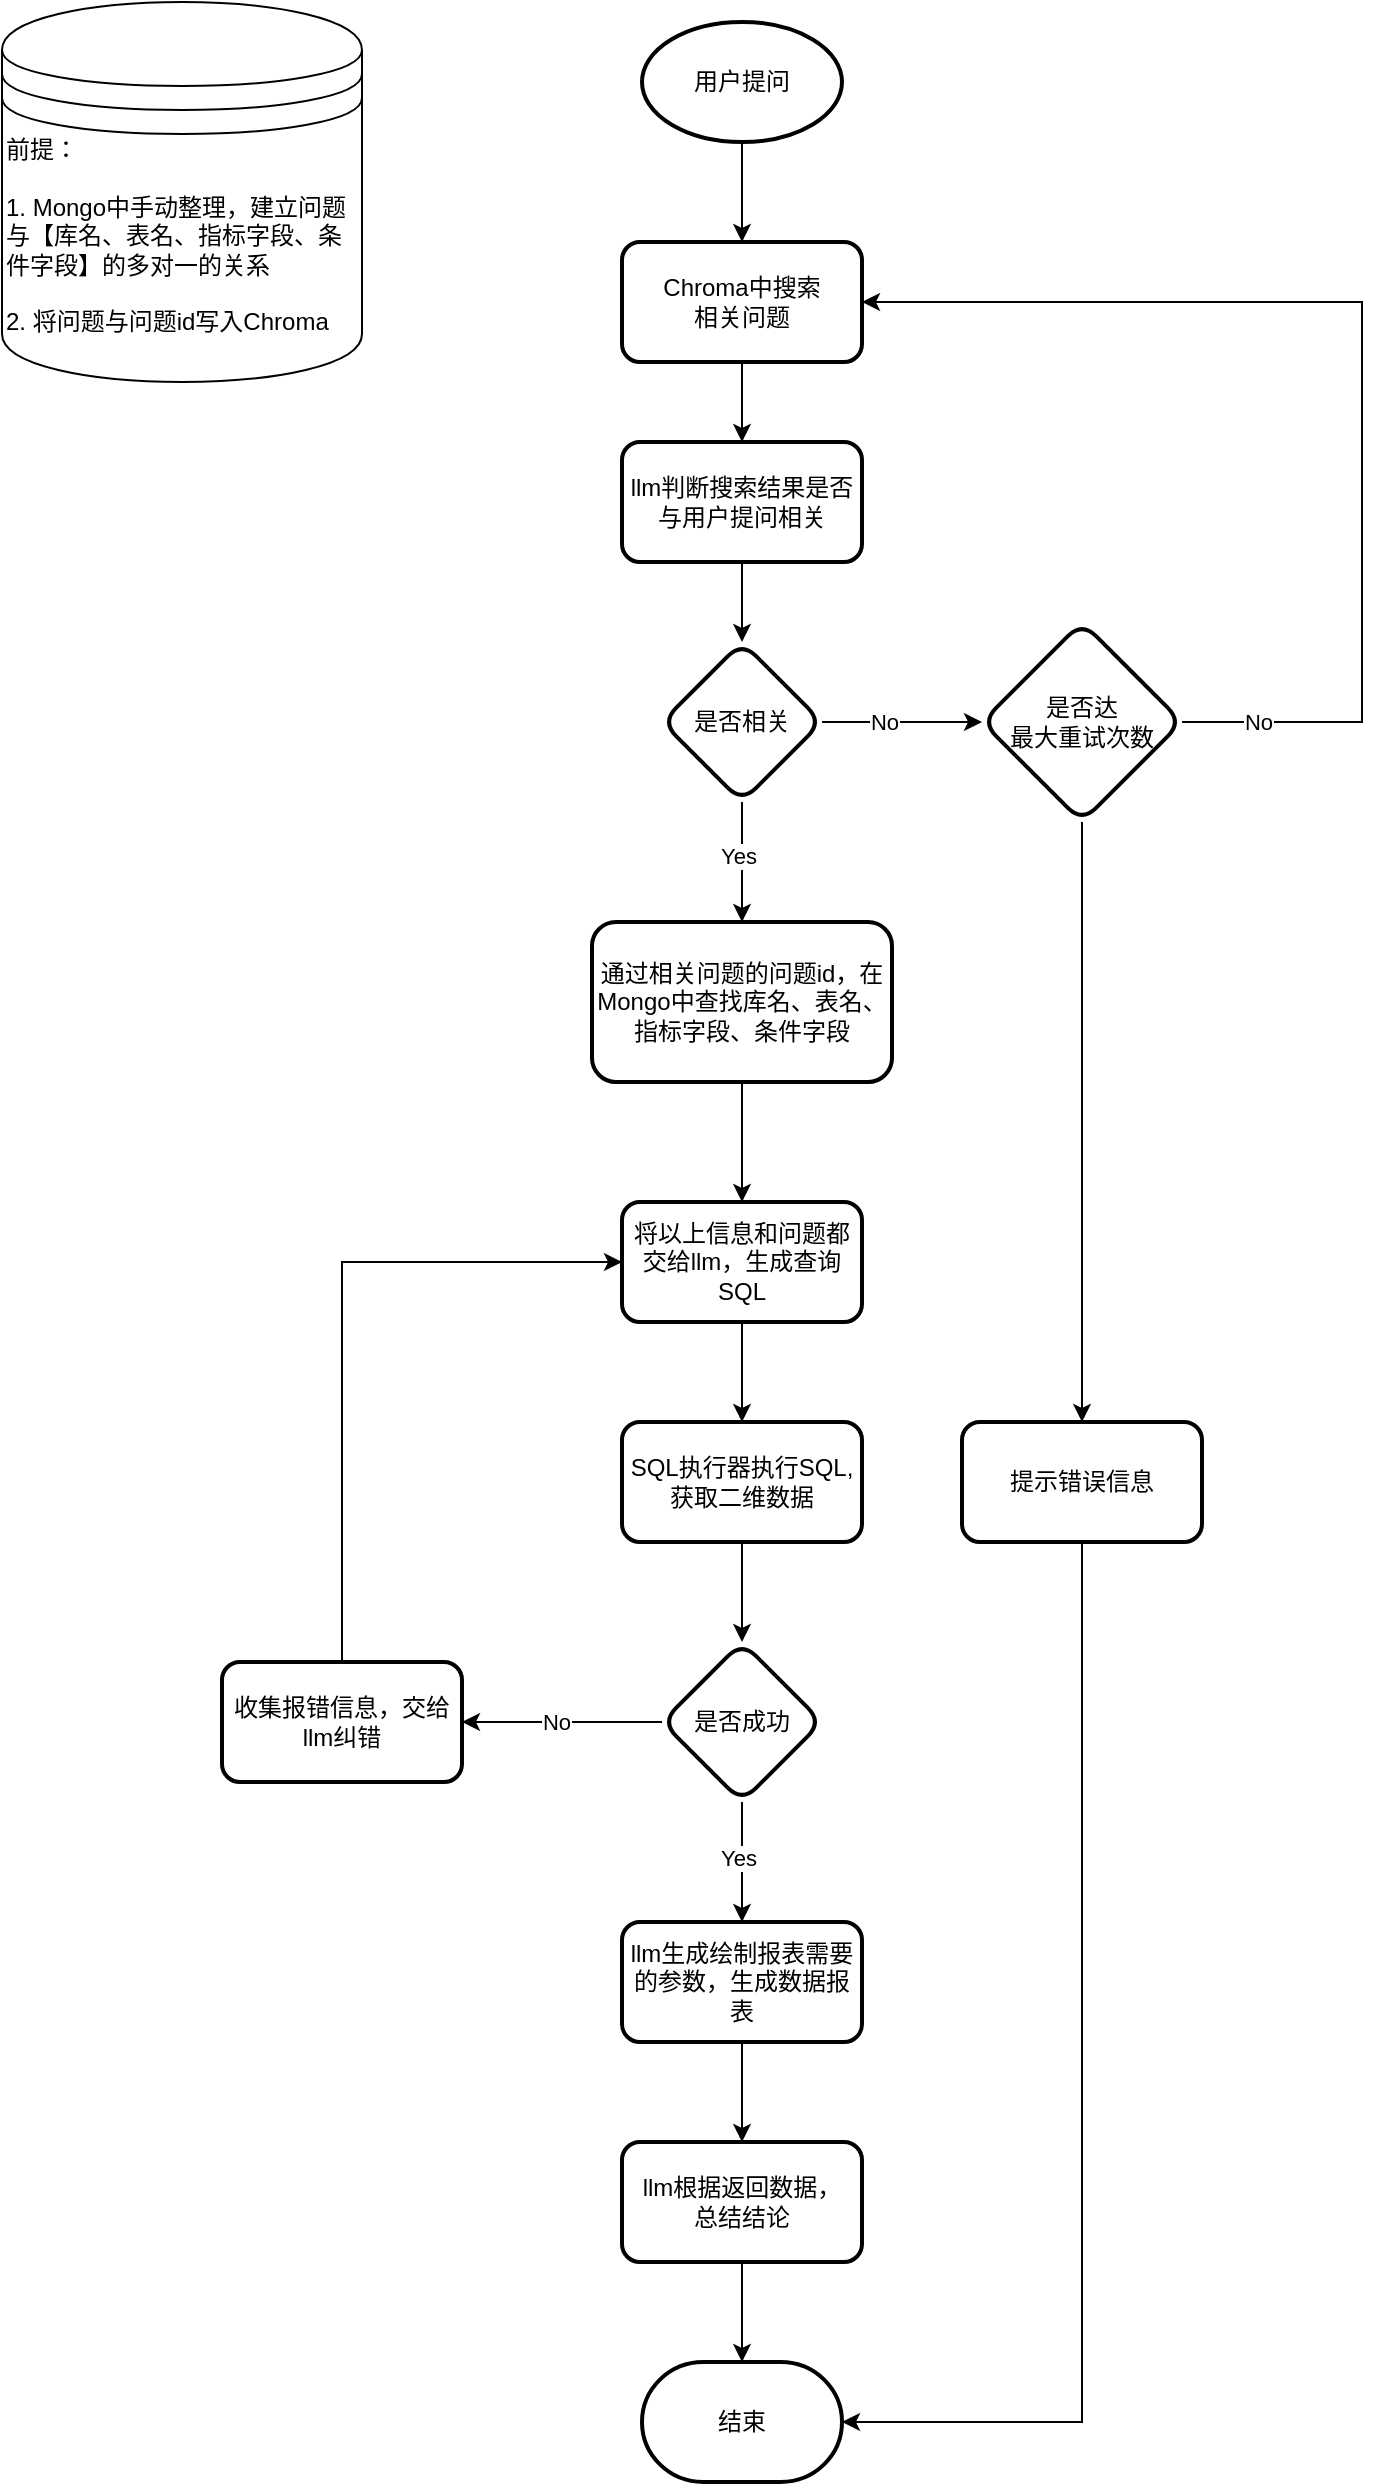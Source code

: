 <mxfile version="24.4.7" type="github">
  <diagram id="C5RBs43oDa-KdzZeNtuy" name="Page-1">
    <mxGraphModel dx="1434" dy="761" grid="1" gridSize="10" guides="1" tooltips="1" connect="1" arrows="1" fold="1" page="1" pageScale="1" pageWidth="827" pageHeight="1169" math="0" shadow="0">
      <root>
        <mxCell id="WIyWlLk6GJQsqaUBKTNV-0" />
        <mxCell id="WIyWlLk6GJQsqaUBKTNV-1" parent="WIyWlLk6GJQsqaUBKTNV-0" />
        <mxCell id="xho7sPnH5Ay0xjF2sGZU-0" value="&lt;div&gt;前提：&lt;/div&gt;&lt;div&gt;&lt;br&gt;&lt;/div&gt;1. Mongo中手动整理，建立问题与【库名、表名、指标字段、条件字段】的多对一的关系&lt;div&gt;&lt;br&gt;&lt;div&gt;2. 将问题与问题id写入Chroma&lt;/div&gt;&lt;/div&gt;" style="shape=datastore;whiteSpace=wrap;html=1;align=left;verticalAlign=top;" vertex="1" parent="WIyWlLk6GJQsqaUBKTNV-1">
          <mxGeometry x="20" y="20" width="180" height="190" as="geometry" />
        </mxCell>
        <mxCell id="xho7sPnH5Ay0xjF2sGZU-3" value="" style="edgeStyle=orthogonalEdgeStyle;rounded=0;orthogonalLoop=1;jettySize=auto;html=1;" edge="1" parent="WIyWlLk6GJQsqaUBKTNV-1" source="xho7sPnH5Ay0xjF2sGZU-1" target="xho7sPnH5Ay0xjF2sGZU-2">
          <mxGeometry relative="1" as="geometry" />
        </mxCell>
        <mxCell id="xho7sPnH5Ay0xjF2sGZU-1" value="用户提问" style="strokeWidth=2;html=1;shape=mxgraph.flowchart.start_1;whiteSpace=wrap;" vertex="1" parent="WIyWlLk6GJQsqaUBKTNV-1">
          <mxGeometry x="340" y="30" width="100" height="60" as="geometry" />
        </mxCell>
        <mxCell id="xho7sPnH5Ay0xjF2sGZU-7" value="" style="edgeStyle=orthogonalEdgeStyle;rounded=0;orthogonalLoop=1;jettySize=auto;html=1;" edge="1" parent="WIyWlLk6GJQsqaUBKTNV-1" source="xho7sPnH5Ay0xjF2sGZU-2" target="xho7sPnH5Ay0xjF2sGZU-6">
          <mxGeometry relative="1" as="geometry" />
        </mxCell>
        <mxCell id="xho7sPnH5Ay0xjF2sGZU-2" value="Chroma中搜索&lt;div&gt;相关问题&lt;/div&gt;" style="rounded=1;whiteSpace=wrap;html=1;strokeWidth=2;" vertex="1" parent="WIyWlLk6GJQsqaUBKTNV-1">
          <mxGeometry x="330" y="140" width="120" height="60" as="geometry" />
        </mxCell>
        <mxCell id="xho7sPnH5Ay0xjF2sGZU-10" value="" style="edgeStyle=orthogonalEdgeStyle;rounded=0;orthogonalLoop=1;jettySize=auto;html=1;" edge="1" parent="WIyWlLk6GJQsqaUBKTNV-1" source="xho7sPnH5Ay0xjF2sGZU-4" target="xho7sPnH5Ay0xjF2sGZU-9">
          <mxGeometry relative="1" as="geometry" />
        </mxCell>
        <mxCell id="xho7sPnH5Ay0xjF2sGZU-11" value="Yes" style="edgeLabel;html=1;align=center;verticalAlign=middle;resizable=0;points=[];" vertex="1" connectable="0" parent="xho7sPnH5Ay0xjF2sGZU-10">
          <mxGeometry x="-0.1" y="-2" relative="1" as="geometry">
            <mxPoint as="offset" />
          </mxGeometry>
        </mxCell>
        <mxCell id="xho7sPnH5Ay0xjF2sGZU-28" value="" style="edgeStyle=orthogonalEdgeStyle;rounded=0;orthogonalLoop=1;jettySize=auto;html=1;" edge="1" parent="WIyWlLk6GJQsqaUBKTNV-1" source="xho7sPnH5Ay0xjF2sGZU-4" target="xho7sPnH5Ay0xjF2sGZU-27">
          <mxGeometry relative="1" as="geometry" />
        </mxCell>
        <mxCell id="xho7sPnH5Ay0xjF2sGZU-29" value="No" style="edgeLabel;html=1;align=center;verticalAlign=middle;resizable=0;points=[];" vertex="1" connectable="0" parent="xho7sPnH5Ay0xjF2sGZU-28">
          <mxGeometry x="-0.225" relative="1" as="geometry">
            <mxPoint as="offset" />
          </mxGeometry>
        </mxCell>
        <mxCell id="xho7sPnH5Ay0xjF2sGZU-4" value="是否相关" style="rhombus;whiteSpace=wrap;html=1;rounded=1;strokeWidth=2;" vertex="1" parent="WIyWlLk6GJQsqaUBKTNV-1">
          <mxGeometry x="350" y="340" width="80" height="80" as="geometry" />
        </mxCell>
        <mxCell id="xho7sPnH5Ay0xjF2sGZU-8" style="edgeStyle=orthogonalEdgeStyle;rounded=0;orthogonalLoop=1;jettySize=auto;html=1;exitX=0.5;exitY=1;exitDx=0;exitDy=0;" edge="1" parent="WIyWlLk6GJQsqaUBKTNV-1" source="xho7sPnH5Ay0xjF2sGZU-6" target="xho7sPnH5Ay0xjF2sGZU-4">
          <mxGeometry relative="1" as="geometry" />
        </mxCell>
        <mxCell id="xho7sPnH5Ay0xjF2sGZU-6" value="llm判断搜索结果是否与用户提问相关" style="whiteSpace=wrap;html=1;rounded=1;strokeWidth=2;" vertex="1" parent="WIyWlLk6GJQsqaUBKTNV-1">
          <mxGeometry x="330" y="240" width="120" height="60" as="geometry" />
        </mxCell>
        <mxCell id="xho7sPnH5Ay0xjF2sGZU-13" value="" style="edgeStyle=orthogonalEdgeStyle;rounded=0;orthogonalLoop=1;jettySize=auto;html=1;" edge="1" parent="WIyWlLk6GJQsqaUBKTNV-1" source="xho7sPnH5Ay0xjF2sGZU-9" target="xho7sPnH5Ay0xjF2sGZU-12">
          <mxGeometry relative="1" as="geometry" />
        </mxCell>
        <mxCell id="xho7sPnH5Ay0xjF2sGZU-9" value="通过相关问题的问题id，在Mongo中查找库名、表名、指标字段、条件字段" style="whiteSpace=wrap;html=1;rounded=1;strokeWidth=2;" vertex="1" parent="WIyWlLk6GJQsqaUBKTNV-1">
          <mxGeometry x="315" y="480" width="150" height="80" as="geometry" />
        </mxCell>
        <mxCell id="xho7sPnH5Ay0xjF2sGZU-15" value="" style="edgeStyle=orthogonalEdgeStyle;rounded=0;orthogonalLoop=1;jettySize=auto;html=1;" edge="1" parent="WIyWlLk6GJQsqaUBKTNV-1" source="xho7sPnH5Ay0xjF2sGZU-12" target="xho7sPnH5Ay0xjF2sGZU-14">
          <mxGeometry relative="1" as="geometry" />
        </mxCell>
        <mxCell id="xho7sPnH5Ay0xjF2sGZU-12" value="将以上信息和问题都交给llm，生成查询SQL" style="whiteSpace=wrap;html=1;rounded=1;strokeWidth=2;" vertex="1" parent="WIyWlLk6GJQsqaUBKTNV-1">
          <mxGeometry x="330" y="620" width="120" height="60" as="geometry" />
        </mxCell>
        <mxCell id="xho7sPnH5Ay0xjF2sGZU-17" value="" style="edgeStyle=orthogonalEdgeStyle;rounded=0;orthogonalLoop=1;jettySize=auto;html=1;" edge="1" parent="WIyWlLk6GJQsqaUBKTNV-1" source="xho7sPnH5Ay0xjF2sGZU-14" target="xho7sPnH5Ay0xjF2sGZU-16">
          <mxGeometry relative="1" as="geometry" />
        </mxCell>
        <mxCell id="xho7sPnH5Ay0xjF2sGZU-14" value="SQL执行器执行SQL,&lt;div&gt;获取二维数据&lt;/div&gt;" style="whiteSpace=wrap;html=1;rounded=1;strokeWidth=2;" vertex="1" parent="WIyWlLk6GJQsqaUBKTNV-1">
          <mxGeometry x="330" y="730" width="120" height="60" as="geometry" />
        </mxCell>
        <mxCell id="xho7sPnH5Ay0xjF2sGZU-19" value="" style="edgeStyle=orthogonalEdgeStyle;rounded=0;orthogonalLoop=1;jettySize=auto;html=1;" edge="1" parent="WIyWlLk6GJQsqaUBKTNV-1" source="xho7sPnH5Ay0xjF2sGZU-16" target="xho7sPnH5Ay0xjF2sGZU-18">
          <mxGeometry relative="1" as="geometry" />
        </mxCell>
        <mxCell id="xho7sPnH5Ay0xjF2sGZU-20" value="Yes" style="edgeLabel;html=1;align=center;verticalAlign=middle;resizable=0;points=[];" vertex="1" connectable="0" parent="xho7sPnH5Ay0xjF2sGZU-19">
          <mxGeometry x="-0.089" y="-2" relative="1" as="geometry">
            <mxPoint as="offset" />
          </mxGeometry>
        </mxCell>
        <mxCell id="xho7sPnH5Ay0xjF2sGZU-36" value="" style="edgeStyle=orthogonalEdgeStyle;rounded=0;orthogonalLoop=1;jettySize=auto;html=1;" edge="1" parent="WIyWlLk6GJQsqaUBKTNV-1" source="xho7sPnH5Ay0xjF2sGZU-16" target="xho7sPnH5Ay0xjF2sGZU-35">
          <mxGeometry relative="1" as="geometry" />
        </mxCell>
        <mxCell id="xho7sPnH5Ay0xjF2sGZU-37" value="No" style="edgeLabel;html=1;align=center;verticalAlign=middle;resizable=0;points=[];" vertex="1" connectable="0" parent="xho7sPnH5Ay0xjF2sGZU-36">
          <mxGeometry x="0.067" y="4" relative="1" as="geometry">
            <mxPoint y="-4" as="offset" />
          </mxGeometry>
        </mxCell>
        <mxCell id="xho7sPnH5Ay0xjF2sGZU-16" value="是否成功" style="rhombus;whiteSpace=wrap;html=1;rounded=1;strokeWidth=2;" vertex="1" parent="WIyWlLk6GJQsqaUBKTNV-1">
          <mxGeometry x="350" y="840" width="80" height="80" as="geometry" />
        </mxCell>
        <mxCell id="xho7sPnH5Ay0xjF2sGZU-22" value="" style="edgeStyle=orthogonalEdgeStyle;rounded=0;orthogonalLoop=1;jettySize=auto;html=1;" edge="1" parent="WIyWlLk6GJQsqaUBKTNV-1" source="xho7sPnH5Ay0xjF2sGZU-18" target="xho7sPnH5Ay0xjF2sGZU-21">
          <mxGeometry relative="1" as="geometry" />
        </mxCell>
        <mxCell id="xho7sPnH5Ay0xjF2sGZU-18" value="llm生成绘制报表需要的参数，生成数据报表" style="whiteSpace=wrap;html=1;rounded=1;strokeWidth=2;" vertex="1" parent="WIyWlLk6GJQsqaUBKTNV-1">
          <mxGeometry x="330" y="980" width="120" height="60" as="geometry" />
        </mxCell>
        <mxCell id="xho7sPnH5Ay0xjF2sGZU-21" value="llm根据返回数据，&lt;div&gt;总结结论&lt;/div&gt;" style="whiteSpace=wrap;html=1;rounded=1;strokeWidth=2;" vertex="1" parent="WIyWlLk6GJQsqaUBKTNV-1">
          <mxGeometry x="330" y="1090" width="120" height="60" as="geometry" />
        </mxCell>
        <mxCell id="xho7sPnH5Ay0xjF2sGZU-25" value="结束" style="strokeWidth=2;html=1;shape=mxgraph.flowchart.terminator;whiteSpace=wrap;" vertex="1" parent="WIyWlLk6GJQsqaUBKTNV-1">
          <mxGeometry x="340" y="1200" width="100" height="60" as="geometry" />
        </mxCell>
        <mxCell id="xho7sPnH5Ay0xjF2sGZU-26" style="edgeStyle=orthogonalEdgeStyle;rounded=0;orthogonalLoop=1;jettySize=auto;html=1;exitX=0.5;exitY=1;exitDx=0;exitDy=0;entryX=0.5;entryY=0;entryDx=0;entryDy=0;entryPerimeter=0;" edge="1" parent="WIyWlLk6GJQsqaUBKTNV-1" source="xho7sPnH5Ay0xjF2sGZU-21" target="xho7sPnH5Ay0xjF2sGZU-25">
          <mxGeometry relative="1" as="geometry" />
        </mxCell>
        <mxCell id="xho7sPnH5Ay0xjF2sGZU-30" style="edgeStyle=orthogonalEdgeStyle;rounded=0;orthogonalLoop=1;jettySize=auto;html=1;exitX=0.5;exitY=0;exitDx=0;exitDy=0;entryX=1;entryY=0.5;entryDx=0;entryDy=0;" edge="1" parent="WIyWlLk6GJQsqaUBKTNV-1" source="xho7sPnH5Ay0xjF2sGZU-27" target="xho7sPnH5Ay0xjF2sGZU-2">
          <mxGeometry relative="1" as="geometry">
            <Array as="points">
              <mxPoint x="700" y="380" />
              <mxPoint x="700" y="170" />
            </Array>
          </mxGeometry>
        </mxCell>
        <mxCell id="xho7sPnH5Ay0xjF2sGZU-31" value="No" style="edgeLabel;html=1;align=center;verticalAlign=middle;resizable=0;points=[];" vertex="1" connectable="0" parent="xho7sPnH5Ay0xjF2sGZU-30">
          <mxGeometry x="-0.862" y="-3" relative="1" as="geometry">
            <mxPoint y="-3" as="offset" />
          </mxGeometry>
        </mxCell>
        <mxCell id="xho7sPnH5Ay0xjF2sGZU-33" value="" style="edgeStyle=orthogonalEdgeStyle;rounded=0;orthogonalLoop=1;jettySize=auto;html=1;" edge="1" parent="WIyWlLk6GJQsqaUBKTNV-1" source="xho7sPnH5Ay0xjF2sGZU-27" target="xho7sPnH5Ay0xjF2sGZU-32">
          <mxGeometry relative="1" as="geometry" />
        </mxCell>
        <mxCell id="xho7sPnH5Ay0xjF2sGZU-27" value="是否达&lt;div&gt;最大重试次数&lt;/div&gt;" style="rhombus;whiteSpace=wrap;html=1;rounded=1;strokeWidth=2;direction=south;" vertex="1" parent="WIyWlLk6GJQsqaUBKTNV-1">
          <mxGeometry x="510" y="330" width="100" height="100" as="geometry" />
        </mxCell>
        <mxCell id="xho7sPnH5Ay0xjF2sGZU-32" value="提示错误信息" style="whiteSpace=wrap;html=1;rounded=1;strokeWidth=2;" vertex="1" parent="WIyWlLk6GJQsqaUBKTNV-1">
          <mxGeometry x="500" y="730" width="120" height="60" as="geometry" />
        </mxCell>
        <mxCell id="xho7sPnH5Ay0xjF2sGZU-34" style="edgeStyle=orthogonalEdgeStyle;rounded=0;orthogonalLoop=1;jettySize=auto;html=1;exitX=0.5;exitY=1;exitDx=0;exitDy=0;entryX=1;entryY=0.5;entryDx=0;entryDy=0;entryPerimeter=0;" edge="1" parent="WIyWlLk6GJQsqaUBKTNV-1" source="xho7sPnH5Ay0xjF2sGZU-32" target="xho7sPnH5Ay0xjF2sGZU-25">
          <mxGeometry relative="1" as="geometry" />
        </mxCell>
        <mxCell id="xho7sPnH5Ay0xjF2sGZU-38" style="edgeStyle=orthogonalEdgeStyle;rounded=0;orthogonalLoop=1;jettySize=auto;html=1;exitX=0.5;exitY=0;exitDx=0;exitDy=0;entryX=0;entryY=0.5;entryDx=0;entryDy=0;" edge="1" parent="WIyWlLk6GJQsqaUBKTNV-1" source="xho7sPnH5Ay0xjF2sGZU-35" target="xho7sPnH5Ay0xjF2sGZU-12">
          <mxGeometry relative="1" as="geometry" />
        </mxCell>
        <mxCell id="xho7sPnH5Ay0xjF2sGZU-35" value="收集报错信息，交给llm纠错" style="whiteSpace=wrap;html=1;rounded=1;strokeWidth=2;" vertex="1" parent="WIyWlLk6GJQsqaUBKTNV-1">
          <mxGeometry x="130" y="850" width="120" height="60" as="geometry" />
        </mxCell>
      </root>
    </mxGraphModel>
  </diagram>
</mxfile>
